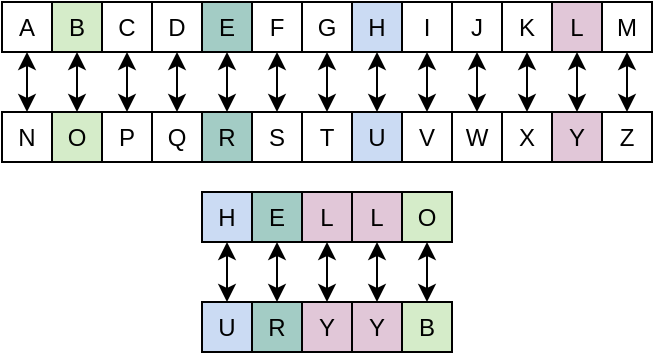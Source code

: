<mxfile version="22.0.3" type="device">
  <diagram name="Page-1" id="-qoU-4EIT0c3KqDeZ-9C">
    <mxGraphModel dx="619" dy="329" grid="1" gridSize="10" guides="1" tooltips="1" connect="1" arrows="1" fold="1" page="1" pageScale="1" pageWidth="600" pageHeight="200" math="0" shadow="0">
      <root>
        <mxCell id="0" />
        <mxCell id="1" parent="0" />
        <mxCell id="XvheGI2hN2237C690OXO-27" style="edgeStyle=orthogonalEdgeStyle;rounded=0;orthogonalLoop=1;jettySize=auto;html=1;exitX=0.5;exitY=1;exitDx=0;exitDy=0;entryX=0.5;entryY=0;entryDx=0;entryDy=0;startArrow=classic;startFill=1;" edge="1" parent="1" source="XvheGI2hN2237C690OXO-1" target="XvheGI2hN2237C690OXO-14">
          <mxGeometry relative="1" as="geometry" />
        </mxCell>
        <mxCell id="XvheGI2hN2237C690OXO-1" value="A" style="whiteSpace=wrap;html=1;aspect=fixed;fillOpacity=60;strokeOpacity=100;" vertex="1" parent="1">
          <mxGeometry x="138" y="213" width="25" height="25" as="geometry" />
        </mxCell>
        <mxCell id="XvheGI2hN2237C690OXO-28" style="edgeStyle=orthogonalEdgeStyle;rounded=0;orthogonalLoop=1;jettySize=auto;html=1;exitX=0.5;exitY=1;exitDx=0;exitDy=0;entryX=0.5;entryY=0;entryDx=0;entryDy=0;startArrow=classic;startFill=1;" edge="1" parent="1" source="XvheGI2hN2237C690OXO-2" target="XvheGI2hN2237C690OXO-15">
          <mxGeometry relative="1" as="geometry" />
        </mxCell>
        <mxCell id="XvheGI2hN2237C690OXO-2" value="B" style="whiteSpace=wrap;html=1;aspect=fixed;fillColor=#B9E0A5;fillOpacity=60;strokeOpacity=100;" vertex="1" parent="1">
          <mxGeometry x="163" y="213" width="25" height="25" as="geometry" />
        </mxCell>
        <mxCell id="XvheGI2hN2237C690OXO-29" style="edgeStyle=orthogonalEdgeStyle;rounded=0;orthogonalLoop=1;jettySize=auto;html=1;exitX=0.5;exitY=1;exitDx=0;exitDy=0;entryX=0.5;entryY=0;entryDx=0;entryDy=0;startArrow=classic;startFill=1;" edge="1" parent="1" source="XvheGI2hN2237C690OXO-3" target="XvheGI2hN2237C690OXO-16">
          <mxGeometry relative="1" as="geometry" />
        </mxCell>
        <mxCell id="XvheGI2hN2237C690OXO-3" value="C" style="whiteSpace=wrap;html=1;aspect=fixed;fillOpacity=60;strokeOpacity=100;" vertex="1" parent="1">
          <mxGeometry x="188" y="213" width="25" height="25" as="geometry" />
        </mxCell>
        <mxCell id="XvheGI2hN2237C690OXO-30" style="edgeStyle=orthogonalEdgeStyle;rounded=0;orthogonalLoop=1;jettySize=auto;html=1;exitX=0.5;exitY=1;exitDx=0;exitDy=0;entryX=0.5;entryY=0;entryDx=0;entryDy=0;startArrow=classic;startFill=1;" edge="1" parent="1" source="XvheGI2hN2237C690OXO-4" target="XvheGI2hN2237C690OXO-17">
          <mxGeometry relative="1" as="geometry" />
        </mxCell>
        <mxCell id="XvheGI2hN2237C690OXO-4" value="D" style="whiteSpace=wrap;html=1;aspect=fixed;fillOpacity=60;strokeOpacity=100;" vertex="1" parent="1">
          <mxGeometry x="213" y="213" width="25" height="25" as="geometry" />
        </mxCell>
        <mxCell id="XvheGI2hN2237C690OXO-31" style="edgeStyle=orthogonalEdgeStyle;rounded=0;orthogonalLoop=1;jettySize=auto;html=1;exitX=0.5;exitY=1;exitDx=0;exitDy=0;entryX=0.5;entryY=0;entryDx=0;entryDy=0;startArrow=classic;startFill=1;" edge="1" parent="1" source="XvheGI2hN2237C690OXO-5" target="XvheGI2hN2237C690OXO-18">
          <mxGeometry relative="1" as="geometry" />
        </mxCell>
        <mxCell id="XvheGI2hN2237C690OXO-5" value="E" style="whiteSpace=wrap;html=1;aspect=fixed;fillColor=#67AB9F;fillOpacity=60;strokeOpacity=100;" vertex="1" parent="1">
          <mxGeometry x="238" y="213" width="25" height="25" as="geometry" />
        </mxCell>
        <mxCell id="XvheGI2hN2237C690OXO-32" style="edgeStyle=orthogonalEdgeStyle;rounded=0;orthogonalLoop=1;jettySize=auto;html=1;exitX=0.5;exitY=1;exitDx=0;exitDy=0;entryX=0.5;entryY=0;entryDx=0;entryDy=0;startArrow=classic;startFill=1;" edge="1" parent="1" source="XvheGI2hN2237C690OXO-6" target="XvheGI2hN2237C690OXO-19">
          <mxGeometry relative="1" as="geometry" />
        </mxCell>
        <mxCell id="XvheGI2hN2237C690OXO-6" value="F" style="whiteSpace=wrap;html=1;aspect=fixed;fillOpacity=60;strokeOpacity=100;" vertex="1" parent="1">
          <mxGeometry x="263" y="213" width="25" height="25" as="geometry" />
        </mxCell>
        <mxCell id="XvheGI2hN2237C690OXO-33" style="edgeStyle=orthogonalEdgeStyle;rounded=0;orthogonalLoop=1;jettySize=auto;html=1;exitX=0.5;exitY=1;exitDx=0;exitDy=0;entryX=0.5;entryY=0;entryDx=0;entryDy=0;startArrow=classic;startFill=1;" edge="1" parent="1" source="XvheGI2hN2237C690OXO-7" target="XvheGI2hN2237C690OXO-20">
          <mxGeometry relative="1" as="geometry" />
        </mxCell>
        <mxCell id="XvheGI2hN2237C690OXO-7" value="G" style="whiteSpace=wrap;html=1;aspect=fixed;fillOpacity=60;strokeOpacity=100;" vertex="1" parent="1">
          <mxGeometry x="288" y="213" width="25" height="25" as="geometry" />
        </mxCell>
        <mxCell id="XvheGI2hN2237C690OXO-34" style="edgeStyle=orthogonalEdgeStyle;rounded=0;orthogonalLoop=1;jettySize=auto;html=1;exitX=0.5;exitY=1;exitDx=0;exitDy=0;entryX=0.5;entryY=0;entryDx=0;entryDy=0;startArrow=classic;startFill=1;" edge="1" parent="1" source="XvheGI2hN2237C690OXO-8" target="XvheGI2hN2237C690OXO-21">
          <mxGeometry relative="1" as="geometry" />
        </mxCell>
        <mxCell id="XvheGI2hN2237C690OXO-8" value="H" style="whiteSpace=wrap;html=1;aspect=fixed;fillColor=#A9C4EB;fillOpacity=60;strokeOpacity=100;" vertex="1" parent="1">
          <mxGeometry x="313" y="213" width="25" height="25" as="geometry" />
        </mxCell>
        <mxCell id="XvheGI2hN2237C690OXO-35" style="edgeStyle=orthogonalEdgeStyle;rounded=0;orthogonalLoop=1;jettySize=auto;html=1;exitX=0.5;exitY=1;exitDx=0;exitDy=0;entryX=0.5;entryY=0;entryDx=0;entryDy=0;startArrow=classic;startFill=1;" edge="1" parent="1" source="XvheGI2hN2237C690OXO-9" target="XvheGI2hN2237C690OXO-22">
          <mxGeometry relative="1" as="geometry" />
        </mxCell>
        <mxCell id="XvheGI2hN2237C690OXO-9" value="I" style="whiteSpace=wrap;html=1;aspect=fixed;fillOpacity=60;strokeOpacity=100;" vertex="1" parent="1">
          <mxGeometry x="338" y="213" width="25" height="25" as="geometry" />
        </mxCell>
        <mxCell id="XvheGI2hN2237C690OXO-36" style="edgeStyle=orthogonalEdgeStyle;rounded=0;orthogonalLoop=1;jettySize=auto;html=1;exitX=0.5;exitY=1;exitDx=0;exitDy=0;entryX=0.5;entryY=0;entryDx=0;entryDy=0;startArrow=classic;startFill=1;" edge="1" parent="1" source="XvheGI2hN2237C690OXO-10" target="XvheGI2hN2237C690OXO-23">
          <mxGeometry relative="1" as="geometry" />
        </mxCell>
        <mxCell id="XvheGI2hN2237C690OXO-10" value="J" style="whiteSpace=wrap;html=1;aspect=fixed;fillOpacity=60;strokeOpacity=100;" vertex="1" parent="1">
          <mxGeometry x="363" y="213" width="25" height="25" as="geometry" />
        </mxCell>
        <mxCell id="XvheGI2hN2237C690OXO-37" style="edgeStyle=orthogonalEdgeStyle;rounded=0;orthogonalLoop=1;jettySize=auto;html=1;exitX=0.5;exitY=1;exitDx=0;exitDy=0;entryX=0.5;entryY=0;entryDx=0;entryDy=0;startArrow=classic;startFill=1;" edge="1" parent="1" source="XvheGI2hN2237C690OXO-11" target="XvheGI2hN2237C690OXO-24">
          <mxGeometry relative="1" as="geometry" />
        </mxCell>
        <mxCell id="XvheGI2hN2237C690OXO-11" value="K" style="whiteSpace=wrap;html=1;aspect=fixed;fillOpacity=60;strokeOpacity=100;" vertex="1" parent="1">
          <mxGeometry x="388" y="213" width="25" height="25" as="geometry" />
        </mxCell>
        <mxCell id="XvheGI2hN2237C690OXO-38" style="edgeStyle=orthogonalEdgeStyle;rounded=0;orthogonalLoop=1;jettySize=auto;html=1;exitX=0.5;exitY=1;exitDx=0;exitDy=0;entryX=0.5;entryY=0;entryDx=0;entryDy=0;startArrow=classic;startFill=1;" edge="1" parent="1" source="XvheGI2hN2237C690OXO-12" target="XvheGI2hN2237C690OXO-25">
          <mxGeometry relative="1" as="geometry" />
        </mxCell>
        <mxCell id="XvheGI2hN2237C690OXO-12" value="L" style="whiteSpace=wrap;html=1;aspect=fixed;fillColor=#CDA2BE;fillOpacity=60;strokeOpacity=100;" vertex="1" parent="1">
          <mxGeometry x="413" y="213" width="25" height="25" as="geometry" />
        </mxCell>
        <mxCell id="XvheGI2hN2237C690OXO-39" style="edgeStyle=orthogonalEdgeStyle;rounded=0;orthogonalLoop=1;jettySize=auto;html=1;exitX=0.5;exitY=1;exitDx=0;exitDy=0;entryX=0.5;entryY=0;entryDx=0;entryDy=0;startArrow=classic;startFill=1;" edge="1" parent="1" source="XvheGI2hN2237C690OXO-13" target="XvheGI2hN2237C690OXO-26">
          <mxGeometry relative="1" as="geometry" />
        </mxCell>
        <mxCell id="XvheGI2hN2237C690OXO-13" value="M" style="whiteSpace=wrap;html=1;aspect=fixed;fillOpacity=60;strokeOpacity=100;" vertex="1" parent="1">
          <mxGeometry x="438" y="213" width="25" height="25" as="geometry" />
        </mxCell>
        <mxCell id="XvheGI2hN2237C690OXO-14" value="N" style="whiteSpace=wrap;html=1;aspect=fixed;fillOpacity=60;strokeOpacity=100;" vertex="1" parent="1">
          <mxGeometry x="138" y="268" width="25" height="25" as="geometry" />
        </mxCell>
        <mxCell id="XvheGI2hN2237C690OXO-15" value="O" style="whiteSpace=wrap;html=1;aspect=fixed;fillColor=#B9E0A5;fillOpacity=60;strokeOpacity=100;" vertex="1" parent="1">
          <mxGeometry x="163" y="268" width="25" height="25" as="geometry" />
        </mxCell>
        <mxCell id="XvheGI2hN2237C690OXO-16" value="P" style="whiteSpace=wrap;html=1;aspect=fixed;fillOpacity=60;strokeOpacity=100;" vertex="1" parent="1">
          <mxGeometry x="188" y="268" width="25" height="25" as="geometry" />
        </mxCell>
        <mxCell id="XvheGI2hN2237C690OXO-17" value="Q" style="whiteSpace=wrap;html=1;aspect=fixed;fillOpacity=60;strokeOpacity=100;" vertex="1" parent="1">
          <mxGeometry x="213" y="268" width="25" height="25" as="geometry" />
        </mxCell>
        <mxCell id="XvheGI2hN2237C690OXO-18" value="R" style="whiteSpace=wrap;html=1;aspect=fixed;fillColor=#67AB9F;fillOpacity=60;strokeOpacity=100;" vertex="1" parent="1">
          <mxGeometry x="238" y="268" width="25" height="25" as="geometry" />
        </mxCell>
        <mxCell id="XvheGI2hN2237C690OXO-19" value="S" style="whiteSpace=wrap;html=1;aspect=fixed;fillOpacity=60;strokeOpacity=100;" vertex="1" parent="1">
          <mxGeometry x="263" y="268" width="25" height="25" as="geometry" />
        </mxCell>
        <mxCell id="XvheGI2hN2237C690OXO-20" value="T" style="whiteSpace=wrap;html=1;aspect=fixed;fillOpacity=60;strokeOpacity=100;" vertex="1" parent="1">
          <mxGeometry x="288" y="268" width="25" height="25" as="geometry" />
        </mxCell>
        <mxCell id="XvheGI2hN2237C690OXO-21" value="U" style="whiteSpace=wrap;html=1;aspect=fixed;fillColor=#A9C4EB;fillOpacity=60;strokeOpacity=100;" vertex="1" parent="1">
          <mxGeometry x="313" y="268" width="25" height="25" as="geometry" />
        </mxCell>
        <mxCell id="XvheGI2hN2237C690OXO-22" value="V" style="whiteSpace=wrap;html=1;aspect=fixed;fillOpacity=60;strokeOpacity=100;" vertex="1" parent="1">
          <mxGeometry x="338" y="268" width="25" height="25" as="geometry" />
        </mxCell>
        <mxCell id="XvheGI2hN2237C690OXO-23" value="W" style="whiteSpace=wrap;html=1;aspect=fixed;fillOpacity=60;strokeOpacity=100;" vertex="1" parent="1">
          <mxGeometry x="363" y="268" width="25" height="25" as="geometry" />
        </mxCell>
        <mxCell id="XvheGI2hN2237C690OXO-24" value="X" style="whiteSpace=wrap;html=1;aspect=fixed;fillOpacity=60;strokeOpacity=100;" vertex="1" parent="1">
          <mxGeometry x="388" y="268" width="25" height="25" as="geometry" />
        </mxCell>
        <mxCell id="XvheGI2hN2237C690OXO-25" value="Y" style="whiteSpace=wrap;html=1;aspect=fixed;fillColor=#CDA2BE;fillOpacity=60;strokeOpacity=100;" vertex="1" parent="1">
          <mxGeometry x="413" y="268" width="25" height="25" as="geometry" />
        </mxCell>
        <mxCell id="XvheGI2hN2237C690OXO-26" value="Z" style="whiteSpace=wrap;html=1;aspect=fixed;fillOpacity=60;strokeOpacity=100;" vertex="1" parent="1">
          <mxGeometry x="438" y="268" width="25" height="25" as="geometry" />
        </mxCell>
        <mxCell id="XvheGI2hN2237C690OXO-40" style="edgeStyle=orthogonalEdgeStyle;rounded=0;orthogonalLoop=1;jettySize=auto;html=1;exitX=0.5;exitY=1;exitDx=0;exitDy=0;entryX=0.5;entryY=0;entryDx=0;entryDy=0;startArrow=classic;startFill=1;" edge="1" parent="1" source="XvheGI2hN2237C690OXO-41" target="XvheGI2hN2237C690OXO-50">
          <mxGeometry relative="1" as="geometry" />
        </mxCell>
        <mxCell id="XvheGI2hN2237C690OXO-41" value="H" style="whiteSpace=wrap;html=1;aspect=fixed;fillColor=#A9C4EB;fillOpacity=60;strokeOpacity=100;" vertex="1" parent="1">
          <mxGeometry x="238" y="308" width="25" height="25" as="geometry" />
        </mxCell>
        <mxCell id="XvheGI2hN2237C690OXO-42" style="edgeStyle=orthogonalEdgeStyle;rounded=0;orthogonalLoop=1;jettySize=auto;html=1;exitX=0.5;exitY=1;exitDx=0;exitDy=0;entryX=0.5;entryY=0;entryDx=0;entryDy=0;startArrow=classic;startFill=1;" edge="1" parent="1" source="XvheGI2hN2237C690OXO-43" target="XvheGI2hN2237C690OXO-51">
          <mxGeometry relative="1" as="geometry" />
        </mxCell>
        <mxCell id="XvheGI2hN2237C690OXO-43" value="E" style="whiteSpace=wrap;html=1;aspect=fixed;fillColor=#67AB9F;fillOpacity=60;strokeOpacity=100;" vertex="1" parent="1">
          <mxGeometry x="263" y="308" width="25" height="25" as="geometry" />
        </mxCell>
        <mxCell id="XvheGI2hN2237C690OXO-44" style="edgeStyle=orthogonalEdgeStyle;rounded=0;orthogonalLoop=1;jettySize=auto;html=1;exitX=0.5;exitY=1;exitDx=0;exitDy=0;entryX=0.5;entryY=0;entryDx=0;entryDy=0;startArrow=classic;startFill=1;" edge="1" parent="1" source="XvheGI2hN2237C690OXO-45" target="XvheGI2hN2237C690OXO-52">
          <mxGeometry relative="1" as="geometry" />
        </mxCell>
        <mxCell id="XvheGI2hN2237C690OXO-45" value="L" style="whiteSpace=wrap;html=1;aspect=fixed;fillColor=#CDA2BE;fillOpacity=60;strokeOpacity=100;" vertex="1" parent="1">
          <mxGeometry x="288" y="308" width="25" height="25" as="geometry" />
        </mxCell>
        <mxCell id="XvheGI2hN2237C690OXO-46" style="edgeStyle=orthogonalEdgeStyle;rounded=0;orthogonalLoop=1;jettySize=auto;html=1;exitX=0.5;exitY=1;exitDx=0;exitDy=0;entryX=0.5;entryY=0;entryDx=0;entryDy=0;startArrow=classic;startFill=1;" edge="1" parent="1" source="XvheGI2hN2237C690OXO-47" target="XvheGI2hN2237C690OXO-53">
          <mxGeometry relative="1" as="geometry" />
        </mxCell>
        <mxCell id="XvheGI2hN2237C690OXO-47" value="L" style="whiteSpace=wrap;html=1;aspect=fixed;fillColor=#CDA2BE;fillOpacity=60;strokeOpacity=100;" vertex="1" parent="1">
          <mxGeometry x="313" y="308" width="25" height="25" as="geometry" />
        </mxCell>
        <mxCell id="XvheGI2hN2237C690OXO-48" style="edgeStyle=orthogonalEdgeStyle;rounded=0;orthogonalLoop=1;jettySize=auto;html=1;exitX=0.5;exitY=1;exitDx=0;exitDy=0;entryX=0.5;entryY=0;entryDx=0;entryDy=0;startArrow=classic;startFill=1;" edge="1" parent="1" source="XvheGI2hN2237C690OXO-49" target="XvheGI2hN2237C690OXO-54">
          <mxGeometry relative="1" as="geometry" />
        </mxCell>
        <mxCell id="XvheGI2hN2237C690OXO-49" value="O" style="whiteSpace=wrap;html=1;aspect=fixed;fillColor=#B9E0A5;fillOpacity=60;strokeOpacity=100;" vertex="1" parent="1">
          <mxGeometry x="338" y="308" width="25" height="25" as="geometry" />
        </mxCell>
        <mxCell id="XvheGI2hN2237C690OXO-50" value="U" style="whiteSpace=wrap;html=1;aspect=fixed;fillColor=#A9C4EB;fillOpacity=60;strokeOpacity=100;" vertex="1" parent="1">
          <mxGeometry x="238" y="363" width="25" height="25" as="geometry" />
        </mxCell>
        <mxCell id="XvheGI2hN2237C690OXO-51" value="R" style="whiteSpace=wrap;html=1;aspect=fixed;fillColor=#67AB9F;fillOpacity=60;strokeOpacity=100;" vertex="1" parent="1">
          <mxGeometry x="263" y="363" width="25" height="25" as="geometry" />
        </mxCell>
        <mxCell id="XvheGI2hN2237C690OXO-52" value="Y" style="whiteSpace=wrap;html=1;aspect=fixed;fillColor=#CDA2BE;fillOpacity=60;strokeOpacity=100;" vertex="1" parent="1">
          <mxGeometry x="288" y="363" width="25" height="25" as="geometry" />
        </mxCell>
        <mxCell id="XvheGI2hN2237C690OXO-53" value="Y" style="whiteSpace=wrap;html=1;aspect=fixed;fillColor=#CDA2BE;fillOpacity=60;strokeOpacity=100;" vertex="1" parent="1">
          <mxGeometry x="313" y="363" width="25" height="25" as="geometry" />
        </mxCell>
        <mxCell id="XvheGI2hN2237C690OXO-54" value="B" style="whiteSpace=wrap;html=1;aspect=fixed;fillColor=#B9E0A5;fillOpacity=60;strokeOpacity=100;" vertex="1" parent="1">
          <mxGeometry x="338" y="363" width="25" height="25" as="geometry" />
        </mxCell>
      </root>
    </mxGraphModel>
  </diagram>
</mxfile>
